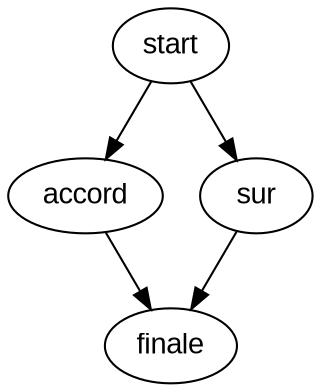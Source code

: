 digraph {
	node [color="#000000" fillcolor="#ffffff" fontname=Arial shape=ellipse style=filled]
			start -> accord
			start -> sur
			accord -> finale
			sur -> finale
}